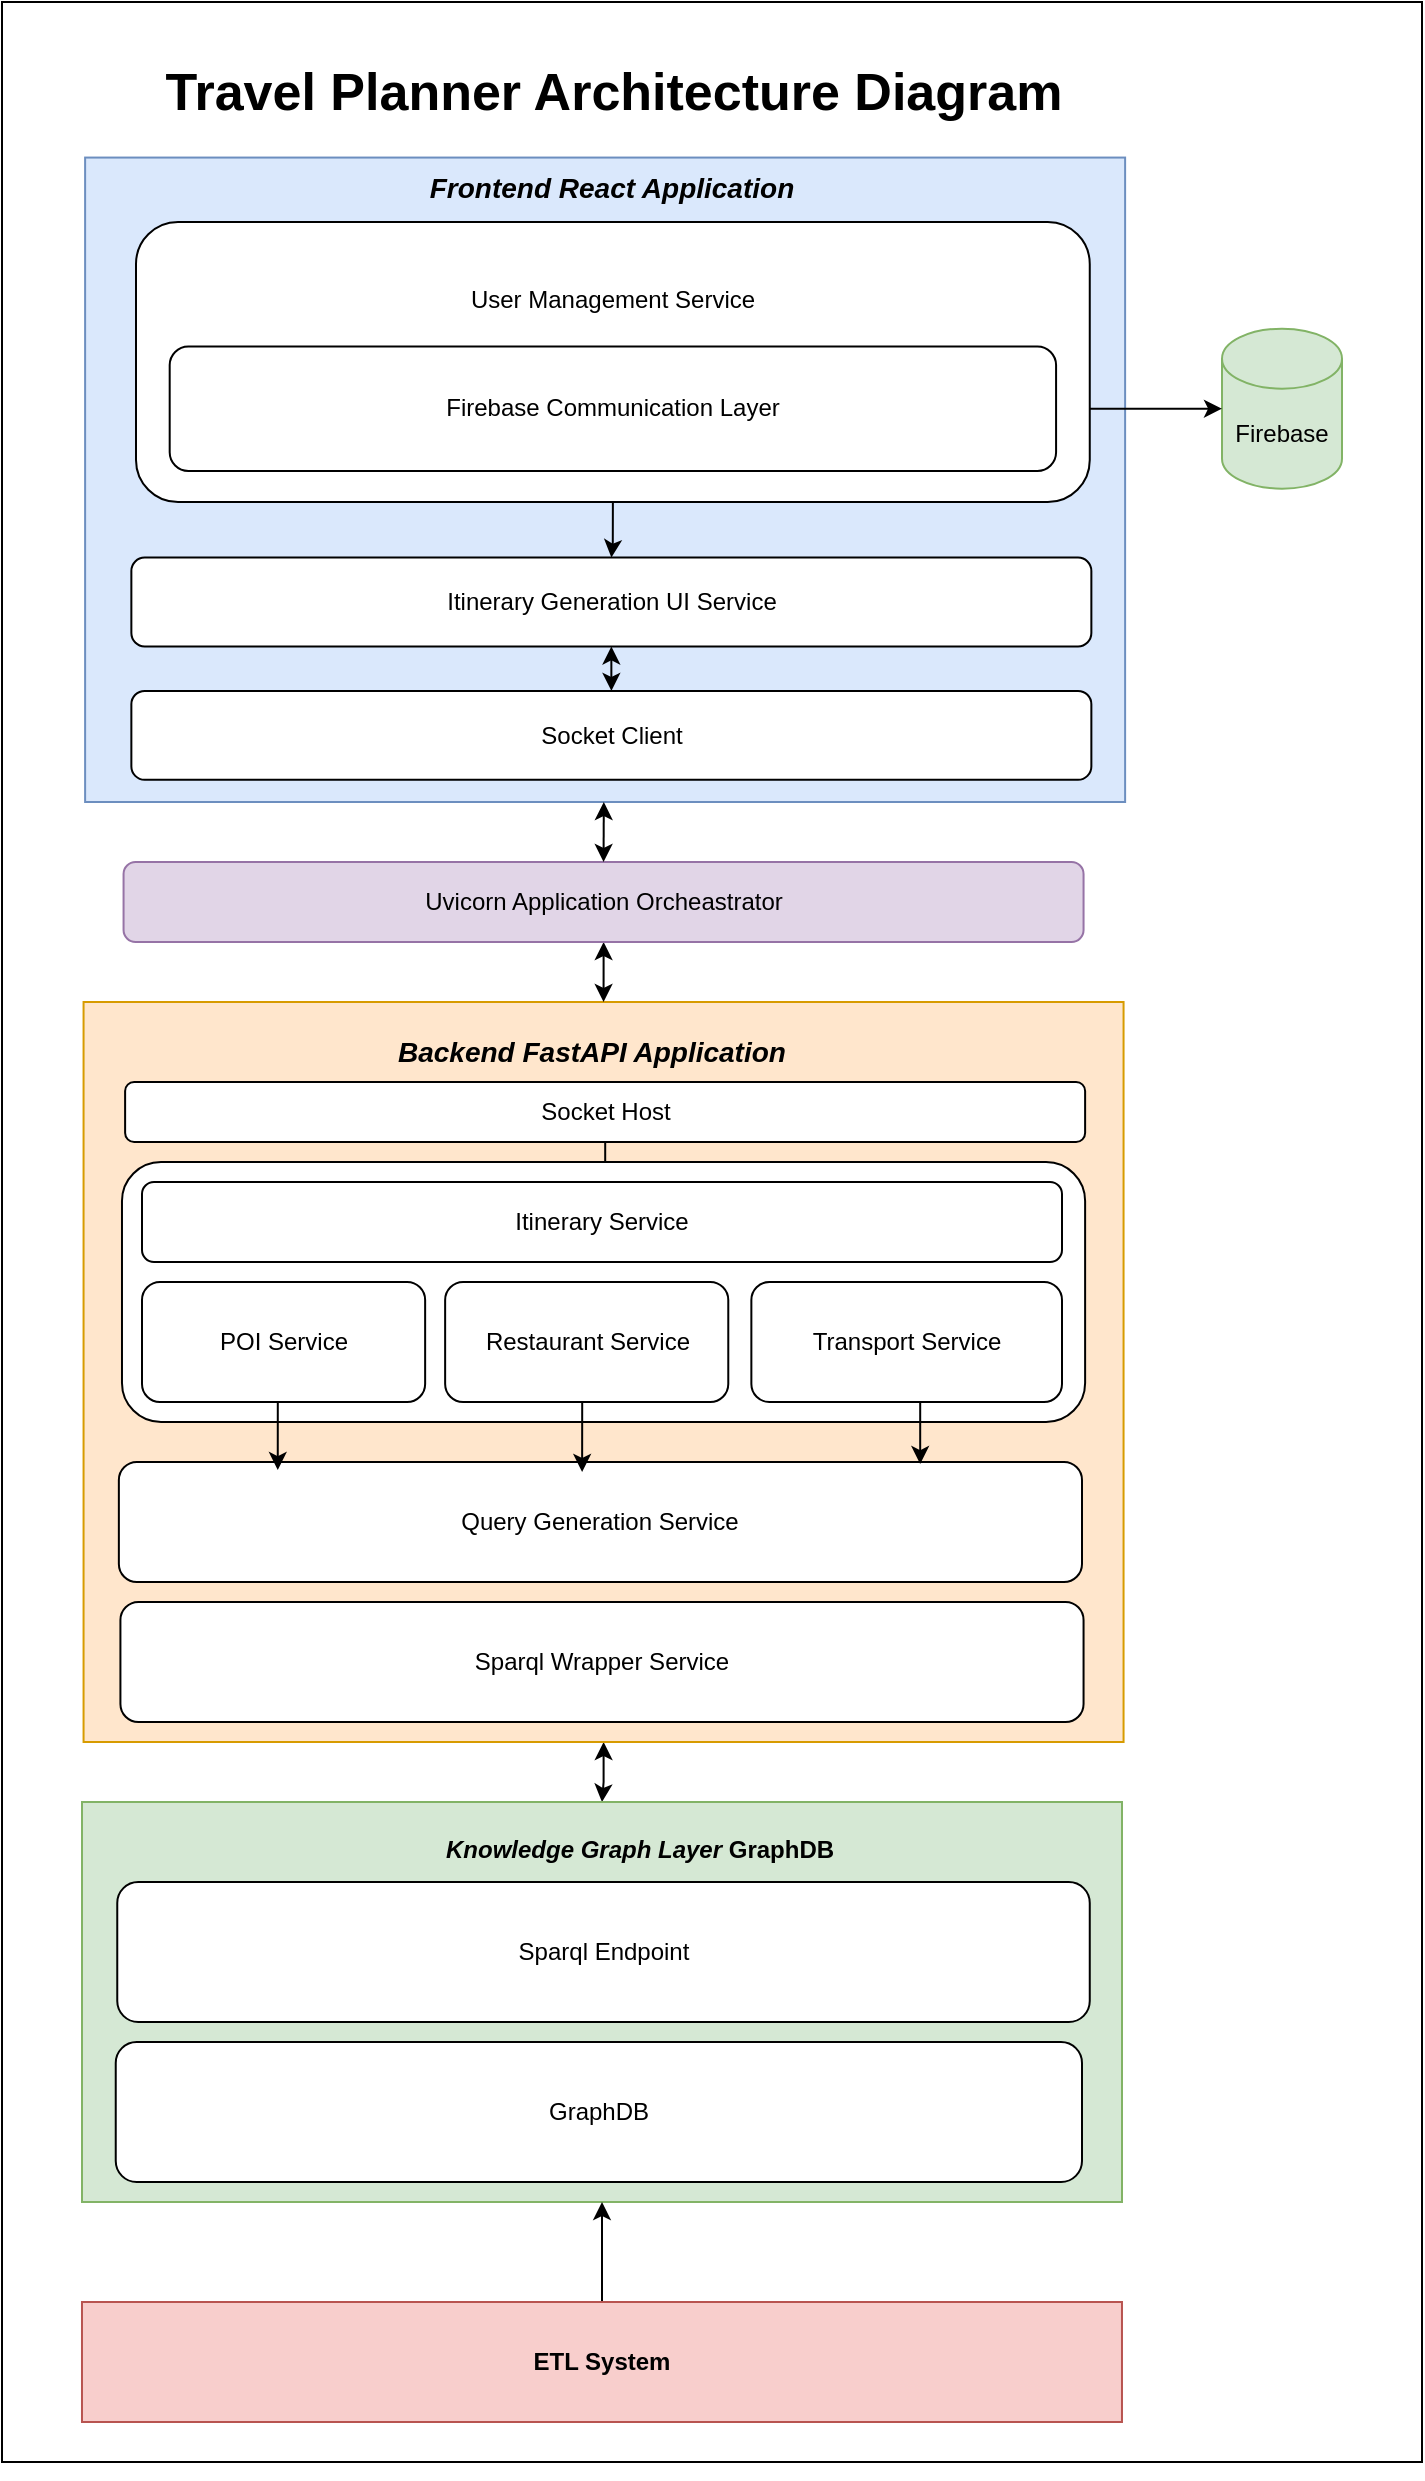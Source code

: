 <mxfile version="25.0.3">
  <diagram name="Page-1" id="yNqut3kdlVa1jbYWmKPt">
    <mxGraphModel dx="1578" dy="2158" grid="1" gridSize="10" guides="1" tooltips="1" connect="1" arrows="1" fold="1" page="1" pageScale="1" pageWidth="850" pageHeight="1100" math="0" shadow="0">
      <root>
        <mxCell id="0" />
        <mxCell id="1" parent="0" />
        <mxCell id="9nX1MD6AVF4lZG-KRcN9-1" value="" style="rounded=0;whiteSpace=wrap;html=1;" vertex="1" parent="1">
          <mxGeometry x="120" y="-400" width="710" height="1230" as="geometry" />
        </mxCell>
        <mxCell id="9nX1MD6AVF4lZG-KRcN9-92" style="edgeStyle=orthogonalEdgeStyle;rounded=0;orthogonalLoop=1;jettySize=auto;html=1;startArrow=classic;startFill=1;" edge="1" parent="1" source="9nX1MD6AVF4lZG-KRcN9-3" target="9nX1MD6AVF4lZG-KRcN9-6">
          <mxGeometry relative="1" as="geometry" />
        </mxCell>
        <mxCell id="9nX1MD6AVF4lZG-KRcN9-3" value="&lt;b&gt;&lt;i&gt;&lt;font style=&quot;font-size: 14px;&quot;&gt;Frontend React Application&lt;/font&gt;&lt;/i&gt;&lt;/b&gt;" style="rounded=0;whiteSpace=wrap;html=1;fillColor=#ffe6cc;strokeColor=#d79b00;" vertex="1" parent="1">
          <mxGeometry x="160.78" y="100" width="520" height="370" as="geometry" />
        </mxCell>
        <mxCell id="9nX1MD6AVF4lZG-KRcN9-6" value="" style="rounded=0;whiteSpace=wrap;html=1;fillColor=#d5e8d4;strokeColor=#82b366;" vertex="1" parent="1">
          <mxGeometry x="160" y="500" width="520" height="200" as="geometry" />
        </mxCell>
        <mxCell id="9nX1MD6AVF4lZG-KRcN9-25" value="Sparql Endpoint" style="rounded=1;whiteSpace=wrap;html=1;" vertex="1" parent="1">
          <mxGeometry x="177.63" y="540" width="486.25" height="70" as="geometry" />
        </mxCell>
        <mxCell id="9nX1MD6AVF4lZG-KRcN9-26" value="GraphDB" style="rounded=1;whiteSpace=wrap;html=1;" vertex="1" parent="1">
          <mxGeometry x="176.87" y="620" width="483.13" height="70" as="geometry" />
        </mxCell>
        <mxCell id="9nX1MD6AVF4lZG-KRcN9-34" style="edgeStyle=orthogonalEdgeStyle;rounded=0;orthogonalLoop=1;jettySize=auto;html=1;exitX=0.5;exitY=1;exitDx=0;exitDy=0;" edge="1" parent="1" source="9nX1MD6AVF4lZG-KRcN9-1" target="9nX1MD6AVF4lZG-KRcN9-1">
          <mxGeometry relative="1" as="geometry" />
        </mxCell>
        <mxCell id="9nX1MD6AVF4lZG-KRcN9-103" style="edgeStyle=orthogonalEdgeStyle;rounded=0;orthogonalLoop=1;jettySize=auto;html=1;entryX=0.5;entryY=1;entryDx=0;entryDy=0;" edge="1" parent="1" source="9nX1MD6AVF4lZG-KRcN9-35" target="9nX1MD6AVF4lZG-KRcN9-6">
          <mxGeometry relative="1" as="geometry" />
        </mxCell>
        <mxCell id="9nX1MD6AVF4lZG-KRcN9-35" value="&lt;b&gt;ETL System&lt;/b&gt;" style="rounded=0;whiteSpace=wrap;html=1;fillColor=#f8cecc;strokeColor=#b85450;" vertex="1" parent="1">
          <mxGeometry x="159.99" y="750" width="520" height="60" as="geometry" />
        </mxCell>
        <mxCell id="9nX1MD6AVF4lZG-KRcN9-36" value="Sparql Wrapper Service" style="rounded=1;whiteSpace=wrap;html=1;" vertex="1" parent="1">
          <mxGeometry x="179.21" y="400" width="481.57" height="60" as="geometry" />
        </mxCell>
        <mxCell id="9nX1MD6AVF4lZG-KRcN9-38" value="Query Generation Service" style="rounded=1;whiteSpace=wrap;html=1;" vertex="1" parent="1">
          <mxGeometry x="178.43" y="330" width="481.57" height="60" as="geometry" />
        </mxCell>
        <mxCell id="9nX1MD6AVF4lZG-KRcN9-91" style="edgeStyle=orthogonalEdgeStyle;rounded=0;orthogonalLoop=1;jettySize=auto;html=1;entryX=0.5;entryY=0;entryDx=0;entryDy=0;" edge="1" parent="1" source="9nX1MD6AVF4lZG-KRcN9-49" target="9nX1MD6AVF4lZG-KRcN9-45">
          <mxGeometry relative="1" as="geometry" />
        </mxCell>
        <mxCell id="9nX1MD6AVF4lZG-KRcN9-49" value="Socket Host" style="rounded=1;whiteSpace=wrap;html=1;" vertex="1" parent="1">
          <mxGeometry x="181.56" y="140" width="480" height="30" as="geometry" />
        </mxCell>
        <mxCell id="9nX1MD6AVF4lZG-KRcN9-52" value="" style="group" vertex="1" connectable="0" parent="1">
          <mxGeometry x="179.99" y="180" width="481.57" height="130" as="geometry" />
        </mxCell>
        <mxCell id="9nX1MD6AVF4lZG-KRcN9-45" value="" style="rounded=1;whiteSpace=wrap;html=1;" vertex="1" parent="9nX1MD6AVF4lZG-KRcN9-52">
          <mxGeometry width="481.57" height="130" as="geometry" />
        </mxCell>
        <mxCell id="9nX1MD6AVF4lZG-KRcN9-40" value="POI Service" style="rounded=1;whiteSpace=wrap;html=1;" vertex="1" parent="9nX1MD6AVF4lZG-KRcN9-52">
          <mxGeometry x="10.01" y="60" width="141.57" height="60" as="geometry" />
        </mxCell>
        <mxCell id="9nX1MD6AVF4lZG-KRcN9-41" value="Restaurant Service" style="rounded=1;whiteSpace=wrap;html=1;" vertex="1" parent="9nX1MD6AVF4lZG-KRcN9-52">
          <mxGeometry x="161.58" y="60" width="141.57" height="60" as="geometry" />
        </mxCell>
        <mxCell id="9nX1MD6AVF4lZG-KRcN9-42" value="Transport Service" style="rounded=1;whiteSpace=wrap;html=1;" vertex="1" parent="9nX1MD6AVF4lZG-KRcN9-52">
          <mxGeometry x="314.69" y="60" width="155.32" height="60" as="geometry" />
        </mxCell>
        <mxCell id="9nX1MD6AVF4lZG-KRcN9-47" value="Itinerary Service" style="rounded=1;whiteSpace=wrap;html=1;" vertex="1" parent="9nX1MD6AVF4lZG-KRcN9-52">
          <mxGeometry x="10.01" y="10" width="460" height="40" as="geometry" />
        </mxCell>
        <mxCell id="9nX1MD6AVF4lZG-KRcN9-54" value="" style="group" vertex="1" connectable="0" parent="1">
          <mxGeometry x="161.56" y="-200" width="520" height="200.0" as="geometry" />
        </mxCell>
        <mxCell id="9nX1MD6AVF4lZG-KRcN9-2" value="" style="rounded=0;whiteSpace=wrap;html=1;fillColor=#dae8fc;strokeColor=#6c8ebf;" vertex="1" parent="9nX1MD6AVF4lZG-KRcN9-54">
          <mxGeometry y="-122.22" width="520" height="322.22" as="geometry" />
        </mxCell>
        <mxCell id="9nX1MD6AVF4lZG-KRcN9-87" style="edgeStyle=orthogonalEdgeStyle;rounded=0;orthogonalLoop=1;jettySize=auto;html=1;exitX=0.5;exitY=1;exitDx=0;exitDy=0;entryX=0.5;entryY=0;entryDx=0;entryDy=0;startArrow=classic;startFill=1;" edge="1" parent="9nX1MD6AVF4lZG-KRcN9-54" source="9nX1MD6AVF4lZG-KRcN9-76" target="9nX1MD6AVF4lZG-KRcN9-53">
          <mxGeometry relative="1" as="geometry" />
        </mxCell>
        <mxCell id="9nX1MD6AVF4lZG-KRcN9-76" value="Itinerary Generation UI Service" style="rounded=1;whiteSpace=wrap;html=1;" vertex="1" parent="9nX1MD6AVF4lZG-KRcN9-54">
          <mxGeometry x="23.12" y="77.778" width="480" height="44.444" as="geometry" />
        </mxCell>
        <mxCell id="9nX1MD6AVF4lZG-KRcN9-53" value="Socket Client" style="rounded=1;whiteSpace=wrap;html=1;" vertex="1" parent="9nX1MD6AVF4lZG-KRcN9-54">
          <mxGeometry x="23.12" y="144.444" width="480" height="44.444" as="geometry" />
        </mxCell>
        <mxCell id="9nX1MD6AVF4lZG-KRcN9-90" style="edgeStyle=orthogonalEdgeStyle;rounded=0;orthogonalLoop=1;jettySize=auto;html=1;entryX=0.5;entryY=0;entryDx=0;entryDy=0;startArrow=classic;startFill=1;" edge="1" parent="1" source="9nX1MD6AVF4lZG-KRcN9-61" target="9nX1MD6AVF4lZG-KRcN9-3">
          <mxGeometry relative="1" as="geometry" />
        </mxCell>
        <mxCell id="9nX1MD6AVF4lZG-KRcN9-61" value="Uvicorn Application Orcheastrator" style="rounded=1;whiteSpace=wrap;html=1;fillColor=#e1d5e7;strokeColor=#9673a6;" vertex="1" parent="1">
          <mxGeometry x="180.78" y="30" width="480" height="40" as="geometry" />
        </mxCell>
        <mxCell id="9nX1MD6AVF4lZG-KRcN9-77" value="Firebase" style="shape=cylinder3;whiteSpace=wrap;html=1;boundedLbl=1;backgroundOutline=1;size=15;fillColor=#d5e8d4;strokeColor=#82b366;" vertex="1" parent="1">
          <mxGeometry x="730" y="-236.67" width="60" height="80" as="geometry" />
        </mxCell>
        <mxCell id="9nX1MD6AVF4lZG-KRcN9-79" style="edgeStyle=orthogonalEdgeStyle;rounded=0;orthogonalLoop=1;jettySize=auto;html=1;exitX=1;exitY=0.5;exitDx=0;exitDy=0;strokeColor=default;startArrow=classicThin;startFill=1;" edge="1" parent="1" source="9nX1MD6AVF4lZG-KRcN9-63" target="9nX1MD6AVF4lZG-KRcN9-77">
          <mxGeometry relative="1" as="geometry" />
        </mxCell>
        <mxCell id="9nX1MD6AVF4lZG-KRcN9-69" value="" style="group" vertex="1" connectable="0" parent="1">
          <mxGeometry x="187" y="-290" width="476.88" height="140" as="geometry" />
        </mxCell>
        <mxCell id="9nX1MD6AVF4lZG-KRcN9-62" value="" style="rounded=1;whiteSpace=wrap;html=1;" vertex="1" parent="9nX1MD6AVF4lZG-KRcN9-69">
          <mxGeometry width="476.88" height="140" as="geometry" />
        </mxCell>
        <mxCell id="9nX1MD6AVF4lZG-KRcN9-68" value="" style="group" vertex="1" connectable="0" parent="9nX1MD6AVF4lZG-KRcN9-69">
          <mxGeometry x="16.843" y="15.556" width="443.194" height="108.889" as="geometry" />
        </mxCell>
        <mxCell id="9nX1MD6AVF4lZG-KRcN9-63" value="Firebase Communication Layer" style="rounded=1;whiteSpace=wrap;html=1;" vertex="1" parent="9nX1MD6AVF4lZG-KRcN9-68">
          <mxGeometry y="46.667" width="443.194" height="62.222" as="geometry" />
        </mxCell>
        <mxCell id="9nX1MD6AVF4lZG-KRcN9-64" value="User Management Service" style="text;html=1;align=center;verticalAlign=middle;whiteSpace=wrap;rounded=0;" vertex="1" parent="9nX1MD6AVF4lZG-KRcN9-68">
          <mxGeometry x="32.982" width="377.229" height="46.667" as="geometry" />
        </mxCell>
        <mxCell id="9nX1MD6AVF4lZG-KRcN9-86" style="edgeStyle=orthogonalEdgeStyle;rounded=0;orthogonalLoop=1;jettySize=auto;html=1;exitX=0.5;exitY=1;exitDx=0;exitDy=0;" edge="1" parent="1" source="9nX1MD6AVF4lZG-KRcN9-62" target="9nX1MD6AVF4lZG-KRcN9-76">
          <mxGeometry relative="1" as="geometry" />
        </mxCell>
        <mxCell id="9nX1MD6AVF4lZG-KRcN9-93" value="&lt;font style=&quot;font-size: 26px;&quot;&gt;&lt;b&gt;Travel Planner Architecture Diagram&lt;/b&gt;&lt;/font&gt;" style="text;html=1;align=center;verticalAlign=middle;whiteSpace=wrap;rounded=0;" vertex="1" parent="1">
          <mxGeometry x="161.56" y="-380" width="528.44" height="50" as="geometry" />
        </mxCell>
        <mxCell id="9nX1MD6AVF4lZG-KRcN9-94" value="&lt;b&gt;&lt;i&gt;&lt;font style=&quot;font-size: 14px;&quot;&gt;Frontend React Application&lt;/font&gt;&lt;/i&gt;&lt;/b&gt;" style="text;html=1;align=center;verticalAlign=middle;whiteSpace=wrap;rounded=0;" vertex="1" parent="1">
          <mxGeometry x="315" y="-322.22" width="220" height="30" as="geometry" />
        </mxCell>
        <mxCell id="9nX1MD6AVF4lZG-KRcN9-95" value="" style="endArrow=classic;html=1;rounded=0;entryX=0.5;entryY=0;entryDx=0;entryDy=0;startArrow=classic;startFill=1;" edge="1" parent="1" source="9nX1MD6AVF4lZG-KRcN9-2" target="9nX1MD6AVF4lZG-KRcN9-61">
          <mxGeometry width="50" height="50" relative="1" as="geometry">
            <mxPoint x="310" y="-20" as="sourcePoint" />
            <mxPoint x="360" y="-70" as="targetPoint" />
          </mxGeometry>
        </mxCell>
        <mxCell id="9nX1MD6AVF4lZG-KRcN9-96" style="edgeStyle=orthogonalEdgeStyle;rounded=0;orthogonalLoop=1;jettySize=auto;html=1;exitX=0.5;exitY=1;exitDx=0;exitDy=0;entryX=0.165;entryY=0.067;entryDx=0;entryDy=0;entryPerimeter=0;" edge="1" parent="1" source="9nX1MD6AVF4lZG-KRcN9-40" target="9nX1MD6AVF4lZG-KRcN9-38">
          <mxGeometry relative="1" as="geometry" />
        </mxCell>
        <mxCell id="9nX1MD6AVF4lZG-KRcN9-97" style="edgeStyle=orthogonalEdgeStyle;rounded=0;orthogonalLoop=1;jettySize=auto;html=1;exitX=0.5;exitY=1;exitDx=0;exitDy=0;entryX=0.481;entryY=0.083;entryDx=0;entryDy=0;entryPerimeter=0;" edge="1" parent="1" source="9nX1MD6AVF4lZG-KRcN9-41" target="9nX1MD6AVF4lZG-KRcN9-38">
          <mxGeometry relative="1" as="geometry" />
        </mxCell>
        <mxCell id="9nX1MD6AVF4lZG-KRcN9-98" style="edgeStyle=orthogonalEdgeStyle;rounded=0;orthogonalLoop=1;jettySize=auto;html=1;exitX=0.5;exitY=1;exitDx=0;exitDy=0;entryX=0.832;entryY=0.017;entryDx=0;entryDy=0;entryPerimeter=0;" edge="1" parent="1" source="9nX1MD6AVF4lZG-KRcN9-42" target="9nX1MD6AVF4lZG-KRcN9-38">
          <mxGeometry relative="1" as="geometry" />
        </mxCell>
        <mxCell id="9nX1MD6AVF4lZG-KRcN9-99" value="&lt;b&gt;&lt;i&gt;&lt;font style=&quot;font-size: 14px;&quot;&gt;Backend FastAPI Application&lt;/font&gt;&lt;/i&gt;&lt;/b&gt;" style="text;whiteSpace=wrap;html=1;" vertex="1" parent="1">
          <mxGeometry x="315.78" y="110" width="220" height="40" as="geometry" />
        </mxCell>
        <mxCell id="9nX1MD6AVF4lZG-KRcN9-102" value="&lt;b&gt;&lt;i&gt;Knowledge Graph Layer&lt;/i&gt;&lt;/b&gt; &lt;b&gt;GraphDB&lt;/b&gt;" style="text;whiteSpace=wrap;html=1;" vertex="1" parent="1">
          <mxGeometry x="340" y="510" width="220" height="40" as="geometry" />
        </mxCell>
      </root>
    </mxGraphModel>
  </diagram>
</mxfile>
